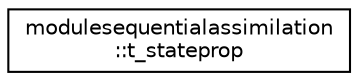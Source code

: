 digraph "Graphical Class Hierarchy"
{
 // LATEX_PDF_SIZE
  edge [fontname="Helvetica",fontsize="10",labelfontname="Helvetica",labelfontsize="10"];
  node [fontname="Helvetica",fontsize="10",shape=record];
  rankdir="LR";
  Node0 [label="modulesequentialassimilation\l::t_stateprop",height=0.2,width=0.4,color="black", fillcolor="white", style="filled",URL="$structmodulesequentialassimilation_1_1t__stateprop.html",tooltip=" "];
}
